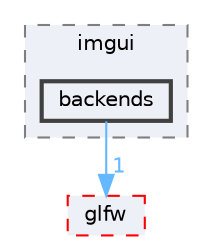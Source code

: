 digraph "runtime/imgui/backends"
{
 // LATEX_PDF_SIZE
  bgcolor="transparent";
  edge [fontname=Helvetica,fontsize=10,labelfontname=Helvetica,labelfontsize=10];
  node [fontname=Helvetica,fontsize=10,shape=box,height=0.2,width=0.4];
  compound=true
  subgraph clusterdir_2a643d7f87429a67e241c39cbfd7577b {
    graph [ bgcolor="#edf0f7", pencolor="grey50", label="imgui", fontname=Helvetica,fontsize=10 style="filled,dashed", URL="dir_2a643d7f87429a67e241c39cbfd7577b.html",tooltip=""]
  dir_248c6eab834282c3fd2db1e6009aeb27 [label="backends", fillcolor="#edf0f7", color="grey25", style="filled,bold", URL="dir_248c6eab834282c3fd2db1e6009aeb27.html",tooltip=""];
  }
  dir_5cf8d977d79e60b4047f94b5a17051ac [label="glfw", fillcolor="#edf0f7", color="red", style="filled,dashed", URL="dir_5cf8d977d79e60b4047f94b5a17051ac.html",tooltip=""];
  dir_248c6eab834282c3fd2db1e6009aeb27->dir_5cf8d977d79e60b4047f94b5a17051ac [headlabel="1", labeldistance=1.5 headhref="dir_000007_000079.html" href="dir_000007_000079.html" color="steelblue1" fontcolor="steelblue1"];
}
